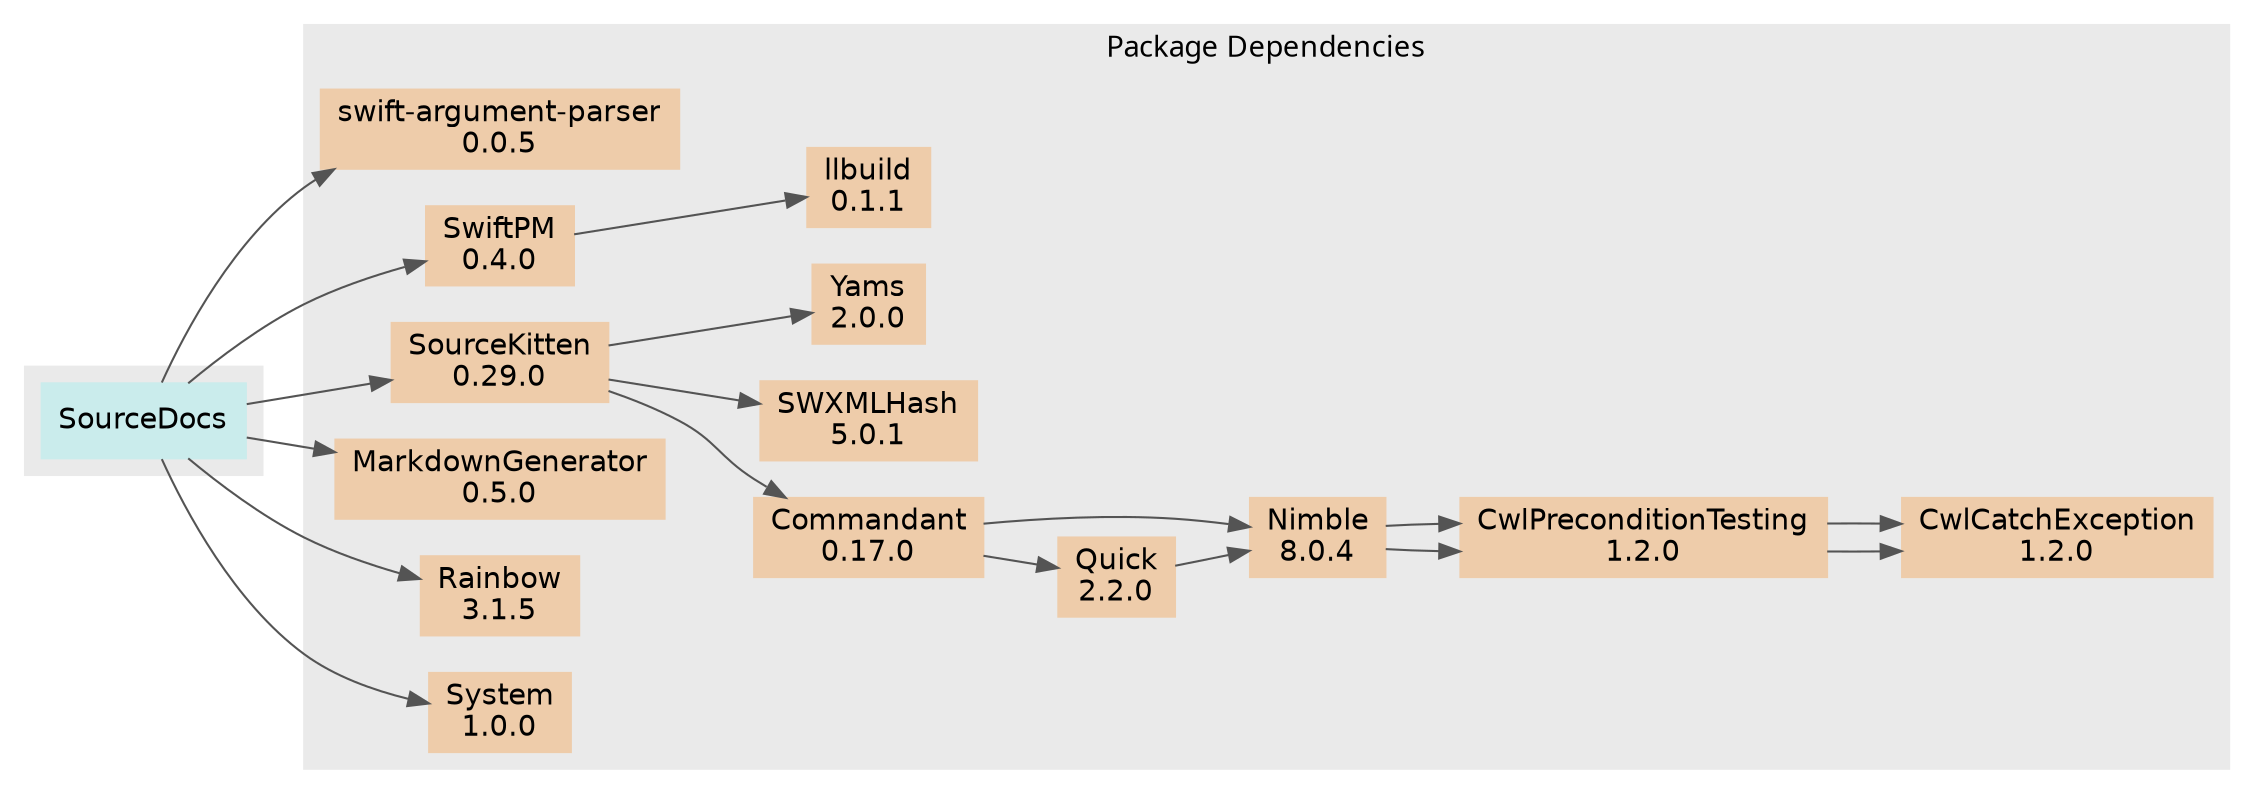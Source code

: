 digraph PackageDependencyGraph {
    rankdir = LR
    graph [fontname="Helvetica-light", style = filled, color = "#eaeaea"]
    node [shape=box, fontname="Helvetica", style=filled]
    edge [color="#545454"]

    subgraph clusterPackage {
        node [color="#caecec"]
        "SourceDocs"
    }

    subgraph clusterDependencies {
        label = "Package Dependencies"
        node [color="#eeccaa"]
        "SourceDocs" -> "swift-argument-parser\n0.0.5"
        "SourceDocs" -> "SwiftPM\n0.4.0"
        "SourceDocs" -> "SourceKitten\n0.29.0"
        "SourceDocs" -> "MarkdownGenerator\n0.5.0"
        "SourceDocs" -> "Rainbow\n3.1.5"
        "SourceDocs" -> "System\n1.0.0"
        "SwiftPM\n0.4.0" -> "llbuild\n0.1.1"
        "SourceKitten\n0.29.0" -> "Commandant\n0.17.0"
        "SourceKitten\n0.29.0" -> "SWXMLHash\n5.0.1"
        "SourceKitten\n0.29.0" -> "Yams\n2.0.0"
        "Commandant\n0.17.0" -> "Quick\n2.2.0"
        "Commandant\n0.17.0" -> "Nimble\n8.0.4"
        "Quick\n2.2.0" -> "Nimble\n8.0.4"
        "Nimble\n8.0.4" -> "CwlPreconditionTesting\n1.2.0"
        "CwlPreconditionTesting\n1.2.0" -> "CwlCatchException\n1.2.0"
        "Nimble\n8.0.4" -> "CwlPreconditionTesting\n1.2.0"
        "CwlPreconditionTesting\n1.2.0" -> "CwlCatchException\n1.2.0"
    }
}